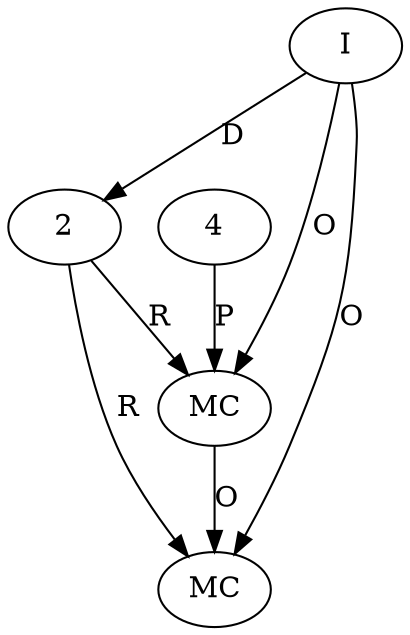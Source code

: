 digraph "AUG" {

  1 [ label="MC" s="append()" t="StrBuilder" l="329" ];
  2 [ t="StrBuilder" n="sb" ];
  3 [ label="MC" s="toString()" t="Object" l="367" ];
  4 [ t="String" v="" ];
  5 [ label="I" t="StrBuilder" l="317" ];
  4 -> 1 [ label="P" ];
  5 -> 1 [ label="O" ];
  2 -> 1 [ label="R" ];
  5 -> 2 [ label="D" ];
  1 -> 3 [ label="O" ];
  5 -> 3 [ label="O" ];
  2 -> 3 [ label="R" ];
}
